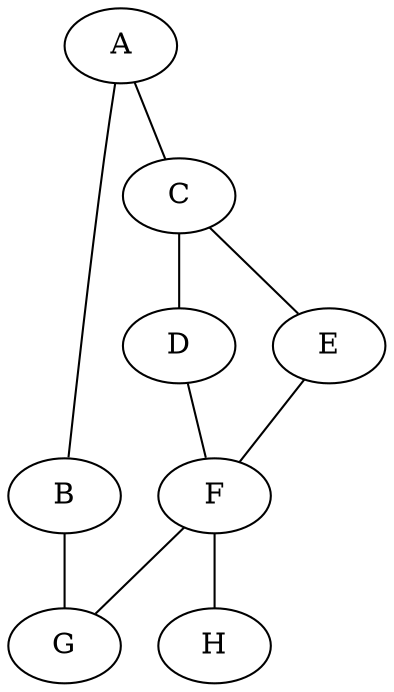 graph G {
0[label=A];
1[label=B];
2[label=C];
3[label=D];
4[label=E];
5[label=F];
6[label=G];
7[label=H];
0--1 ;
0--2 ;
1--6 ;
2--3 ;
2--4 ;
3--5 ;
4--5 ;
5--6 ;
5--7 ;
}
